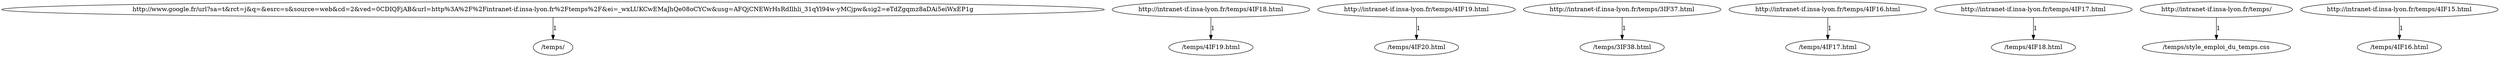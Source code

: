 digraph {
node5 [label="http://www.google.fr/url?sa=t&rct=j&q=&esrc=s&source=web&cd=2&ved=0CDIQFjAB&url=http%3A%2F%2Fintranet-if.insa-lyon.fr%2Ftemps%2F&ei=_wxLUKCwEMaJhQe08oCYCw&usg=AFQjCNEWrHsRdIlhli_31qYl94w-yMCjpw&sig2=eTdZgqmz8aDAi5eiWxEP1g"];
node2 [label="/temps/4IF19.html"];
node4 [label="/temps/"];
node15 [label="http://intranet-if.insa-lyon.fr/temps/4IF19.html"];
node3 [label="http://intranet-if.insa-lyon.fr/temps/4IF18.html"];
node0 [label="/temps/3IF38.html"];
node1 [label="http://intranet-if.insa-lyon.fr/temps/3IF37.html"];
node9 [label="http://intranet-if.insa-lyon.fr/temps/4IF16.html"];
node10 [label="/temps/4IF18.html"];
node6 [label="/temps/style_emploi_du_temps.css"];
node7 [label="http://intranet-if.insa-lyon.fr/temps/"];
node8 [label="/temps/4IF17.html"];
node11 [label="http://intranet-if.insa-lyon.fr/temps/4IF17.html"];
node12 [label="/temps/4IF16.html"];
node13 [label="http://intranet-if.insa-lyon.fr/temps/4IF15.html"];
node14 [label="/temps/4IF20.html"];
node1 -> node0 [label="1"];
node3 -> node2 [label="1"];
node5 -> node4 [label="1"];
node7 -> node6 [label="1"];
node9 -> node8 [label="1"];
node11 -> node10 [label="1"];
node13 -> node12 [label="1"];
node15 -> node14 [label="1"];
}